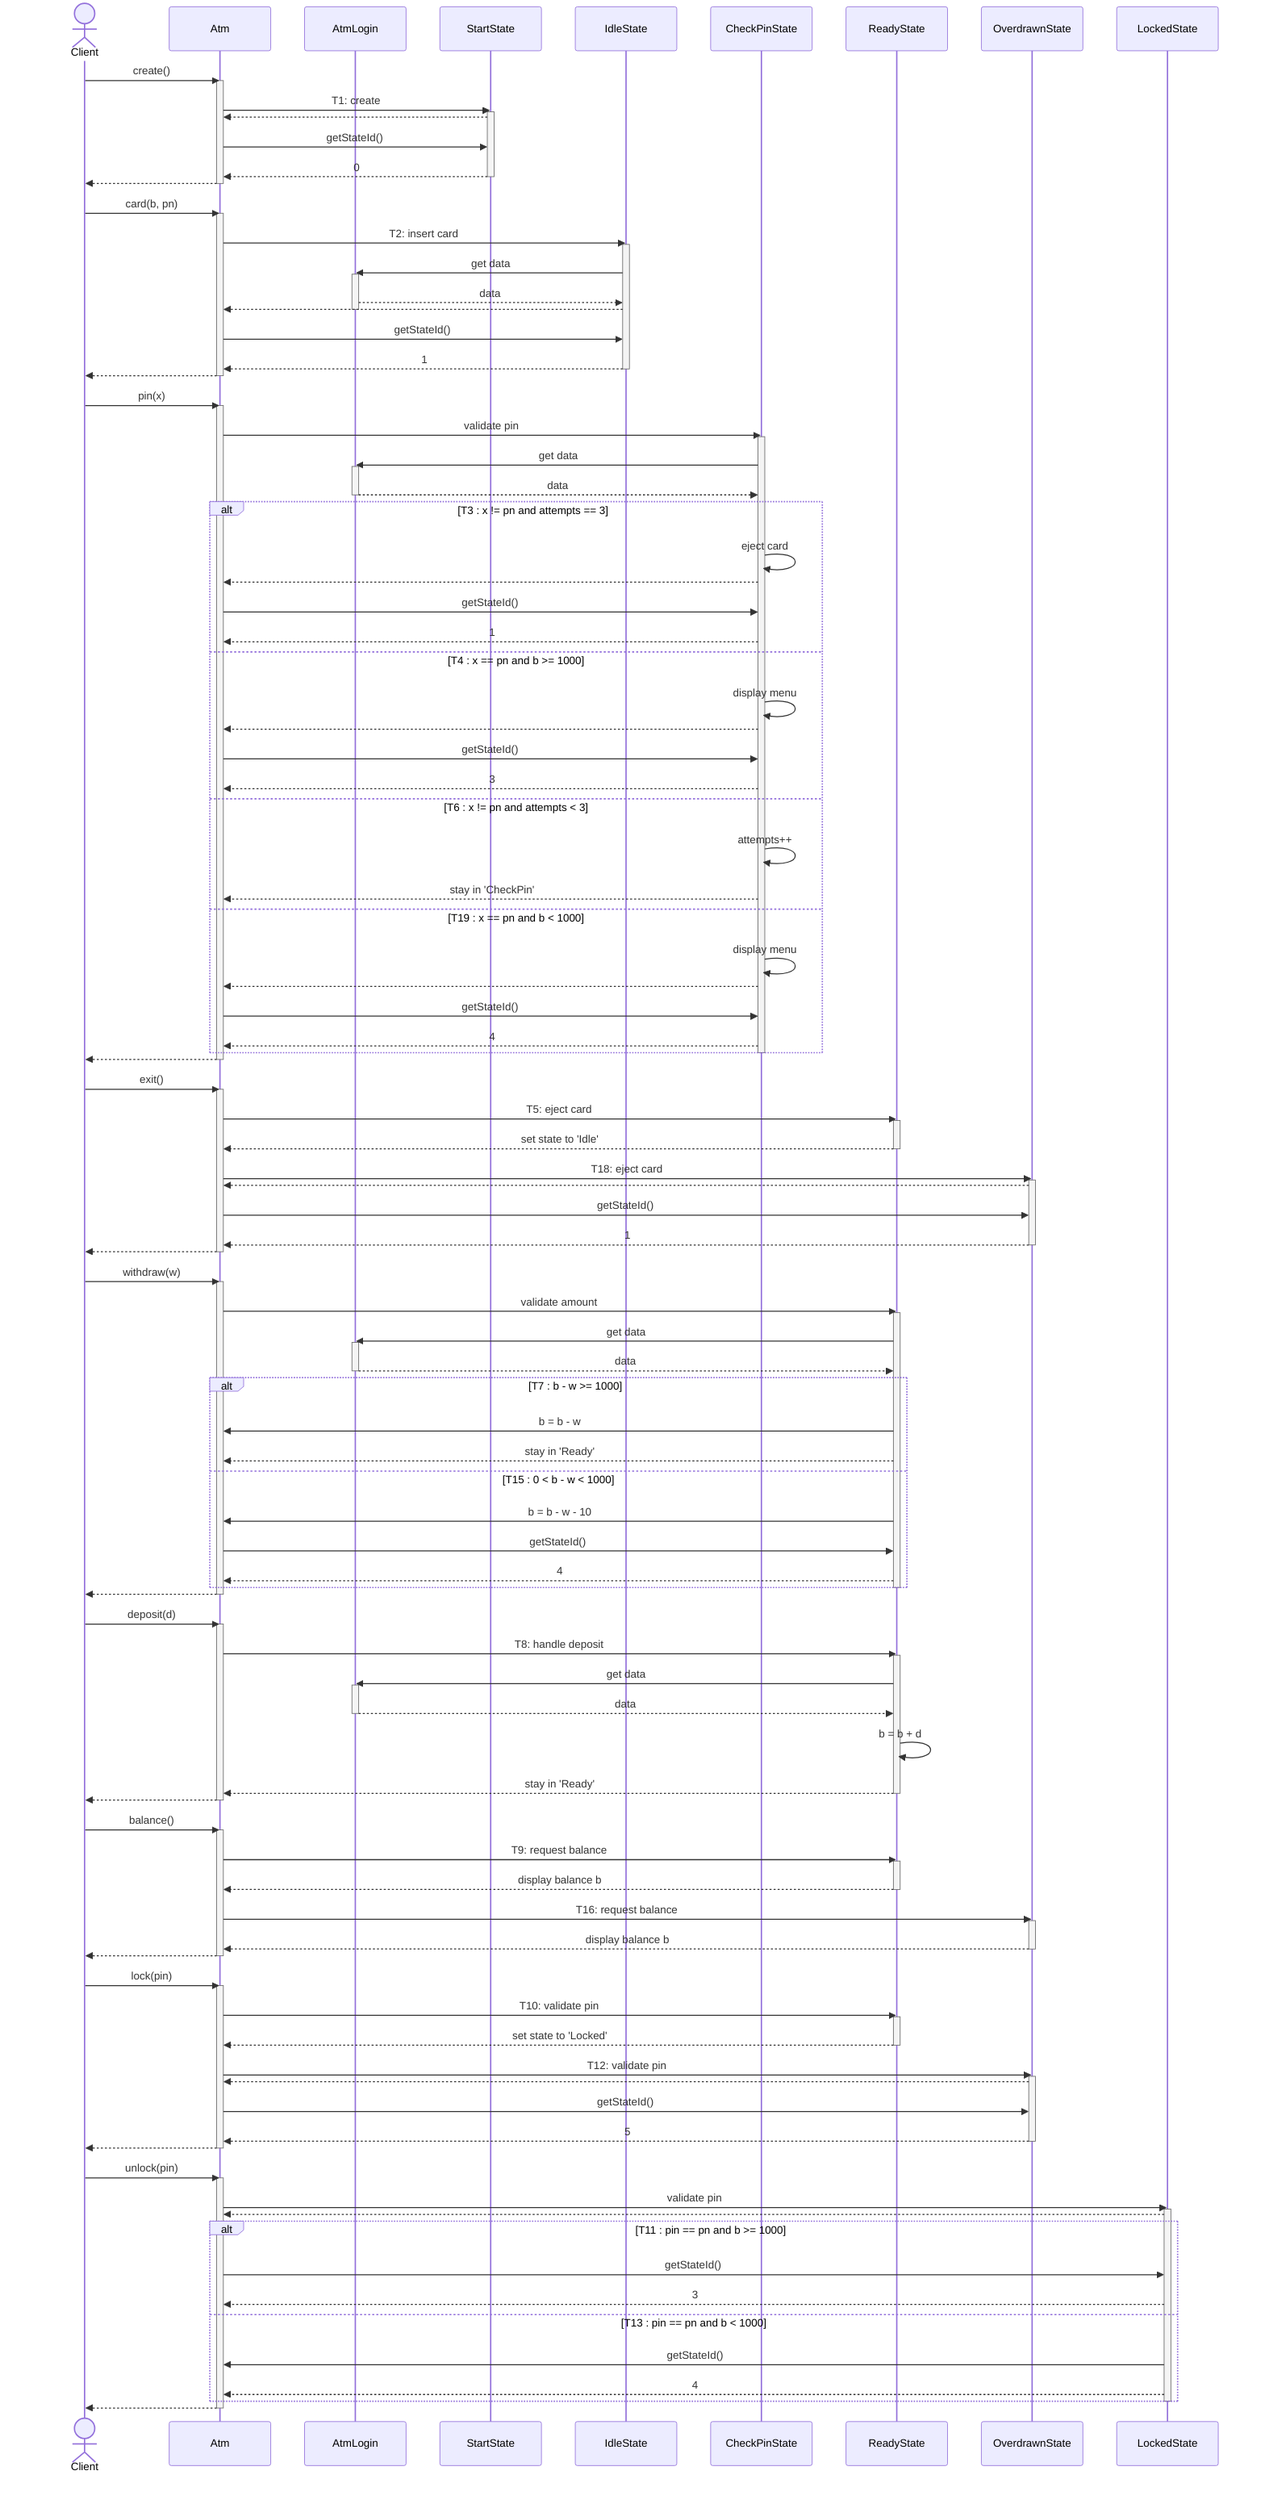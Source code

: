 sequenceDiagram
  actor Client
  participant Atm
  participant AtmLogin
  participant StartState
  participant IdleState
  participant CheckPinState
  participant ReadyState
  participant OverdrawnState
  participant LockedState

  Client ->> Atm : create()
  activate Atm
  Atm ->> StartState : T1: create
  activate StartState
  StartState -->> Atm :
  Atm ->> StartState : getStateId()
  StartState -->> Atm : 0
  deactivate StartState
  Atm -->> Client:
  deactivate Atm

  Client ->> Atm : card(b, pn)
  activate Atm
  Atm ->> IdleState : T2: insert card
  activate IdleState
  IdleState ->> AtmLogin : get data
  activate AtmLogin
  AtmLogin -->> IdleState : data
  IdleState -->> Atm :
  deactivate AtmLogin
  Atm ->> IdleState : getStateId()
  IdleState -->> Atm : 1
  deactivate IdleState
  Atm -->> Client:
  deactivate Atm

  Client ->> Atm : pin(x)
  activate Atm
  Atm ->> CheckPinState : validate pin
  activate CheckPinState
  CheckPinState ->> AtmLogin : get data
  activate AtmLogin
  AtmLogin -->> CheckPinState : data
  deactivate AtmLogin
  alt T3 : x != pn and attempts == 3
    CheckPinState ->> CheckPinState : eject card
    CheckPinState -->> Atm :
    Atm ->> CheckPinState : getStateId()
    CheckPinState -->> Atm : 1
  else T4 : x == pn and b >= 1000
    CheckPinState ->> CheckPinState : display menu
    CheckPinState -->> Atm :
    Atm ->> CheckPinState : getStateId()
    CheckPinState -->> Atm : 3
  else T6 : x != pn and attempts < 3
    CheckPinState ->> CheckPinState : attempts++
    CheckPinState -->> Atm : stay in 'CheckPin'
  else T19 : x == pn and b < 1000
    CheckPinState ->> CheckPinState : display menu
    CheckPinState -->> Atm :
    Atm ->> CheckPinState : getStateId()
    CheckPinState -->> Atm : 4
  end
  deactivate CheckPinState
  Atm -->> Client :
  deactivate Atm

  Client ->> Atm : exit()
  activate Atm
  Atm ->> ReadyState : T5: eject card
  activate ReadyState
  ReadyState -->> Atm : set state to 'Idle'
  deactivate ReadyState
  Atm ->> OverdrawnState : T18: eject card
  activate OverdrawnState
  OverdrawnState -->> Atm :
  Atm ->> OverdrawnState : getStateId()
  OverdrawnState -->> Atm : 1
  deactivate OverdrawnState
  Atm -->> Client :
  deactivate Atm

  Client ->> Atm : withdraw(w)
  activate Atm
  Atm ->> ReadyState : validate amount
  activate ReadyState
  ReadyState ->> AtmLogin : get data
  activate AtmLogin
  AtmLogin -->> ReadyState : data
  deactivate AtmLogin
  alt T7 : b - w >= 1000
    ReadyState ->> Atm : b = b - w
    ReadyState -->> Atm : stay in 'Ready'
  else T15 : 0 < b - w < 1000
    ReadyState ->> Atm : b = b - w - 10
    Atm ->> ReadyState : getStateId()
    ReadyState -->> Atm : 4
  end
  deactivate ReadyState
  Atm -->> Client:
  deactivate Atm

  Client ->> Atm : deposit(d)
  activate Atm
  Atm ->> ReadyState : T8: handle deposit
  activate ReadyState
  ReadyState ->> AtmLogin : get data
  activate AtmLogin
  AtmLogin -->> ReadyState : data
  deactivate AtmLogin
  ReadyState ->> ReadyState : b = b + d
  ReadyState -->> Atm : stay in 'Ready'
  deactivate ReadyState
  Atm -->> Client :
  deactivate Atm

  Client ->> Atm : balance()
  activate Atm
  Atm ->> ReadyState : T9: request balance
  activate ReadyState
  ReadyState -->> Atm : display balance b
  deactivate ReadyState
  Atm ->> OverdrawnState : T16: request balance
  activate OverdrawnState
  OverdrawnState -->> Atm : display balance b
  deactivate OverdrawnState
  Atm -->> Client :
  deactivate Atm

  Client ->> Atm : lock(pin)
  activate Atm
  Atm ->> ReadyState : T10: validate pin
  activate ReadyState
  ReadyState -->> Atm : set state to 'Locked'
  deactivate ReadyState
  Atm ->> OverdrawnState : T12: validate pin
  activate OverdrawnState
  OverdrawnState -->> Atm :
  Atm ->> OverdrawnState : getStateId()
  OverdrawnState -->> Atm : 5
  deactivate OverdrawnState
  Atm -->> Client :
  deactivate Atm

  Client ->> Atm : unlock(pin)
  activate Atm
  Atm ->> LockedState : validate pin
  activate LockedState
  LockedState -->> Atm :
  alt T11 : pin == pn and b >= 1000
    Atm ->> LockedState : getStateId()
    LockedState -->> Atm : 3
  else T13 : pin == pn and b < 1000
    LockedState ->> Atm : getStateId()
    LockedState -->> Atm : 4
  end
  deactivate LockedState
  Atm -->> Client :
  deactivate Atm